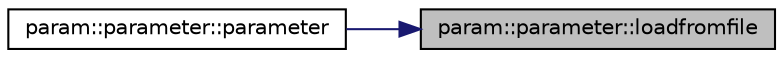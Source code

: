 digraph "param::parameter::loadfromfile"
{
 // LATEX_PDF_SIZE
  edge [fontname="Helvetica",fontsize="10",labelfontname="Helvetica",labelfontsize="10"];
  node [fontname="Helvetica",fontsize="10",shape=record];
  rankdir="RL";
  Node1 [label="param::parameter::loadfromfile",height=0.2,width=0.4,color="black", fillcolor="grey75", style="filled", fontcolor="black",tooltip=" "];
  Node1 -> Node2 [dir="back",color="midnightblue",fontsize="10",style="solid",fontname="Helvetica"];
  Node2 [label="param::parameter::parameter",height=0.2,width=0.4,color="black", fillcolor="white", style="filled",URL="$classparam_1_1parameter.html#a811db3e107026b441ee970e2da581dab",tooltip=" "];
}
